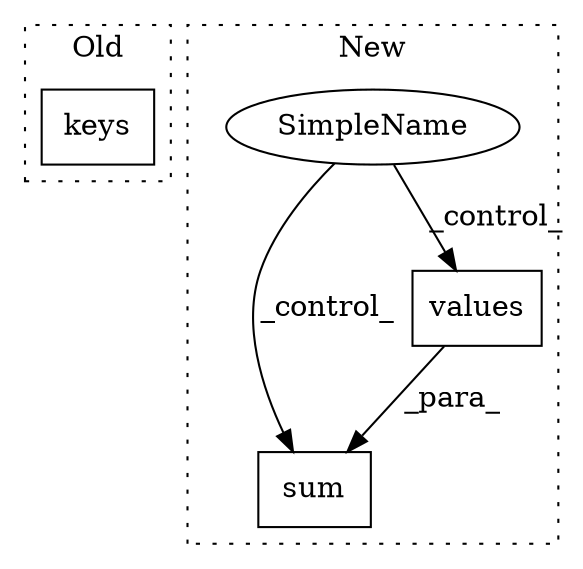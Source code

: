 digraph G {
subgraph cluster0 {
1 [label="keys" a="32" s="6022" l="6" shape="box"];
label = "Old";
style="dotted";
}
subgraph cluster1 {
2 [label="sum" a="32" s="7818,7832" l="4,1" shape="box"];
3 [label="values" a="32" s="7824" l="8" shape="box"];
4 [label="SimpleName" a="42" s="7931" l="5" shape="ellipse"];
label = "New";
style="dotted";
}
3 -> 2 [label="_para_"];
4 -> 3 [label="_control_"];
4 -> 2 [label="_control_"];
}